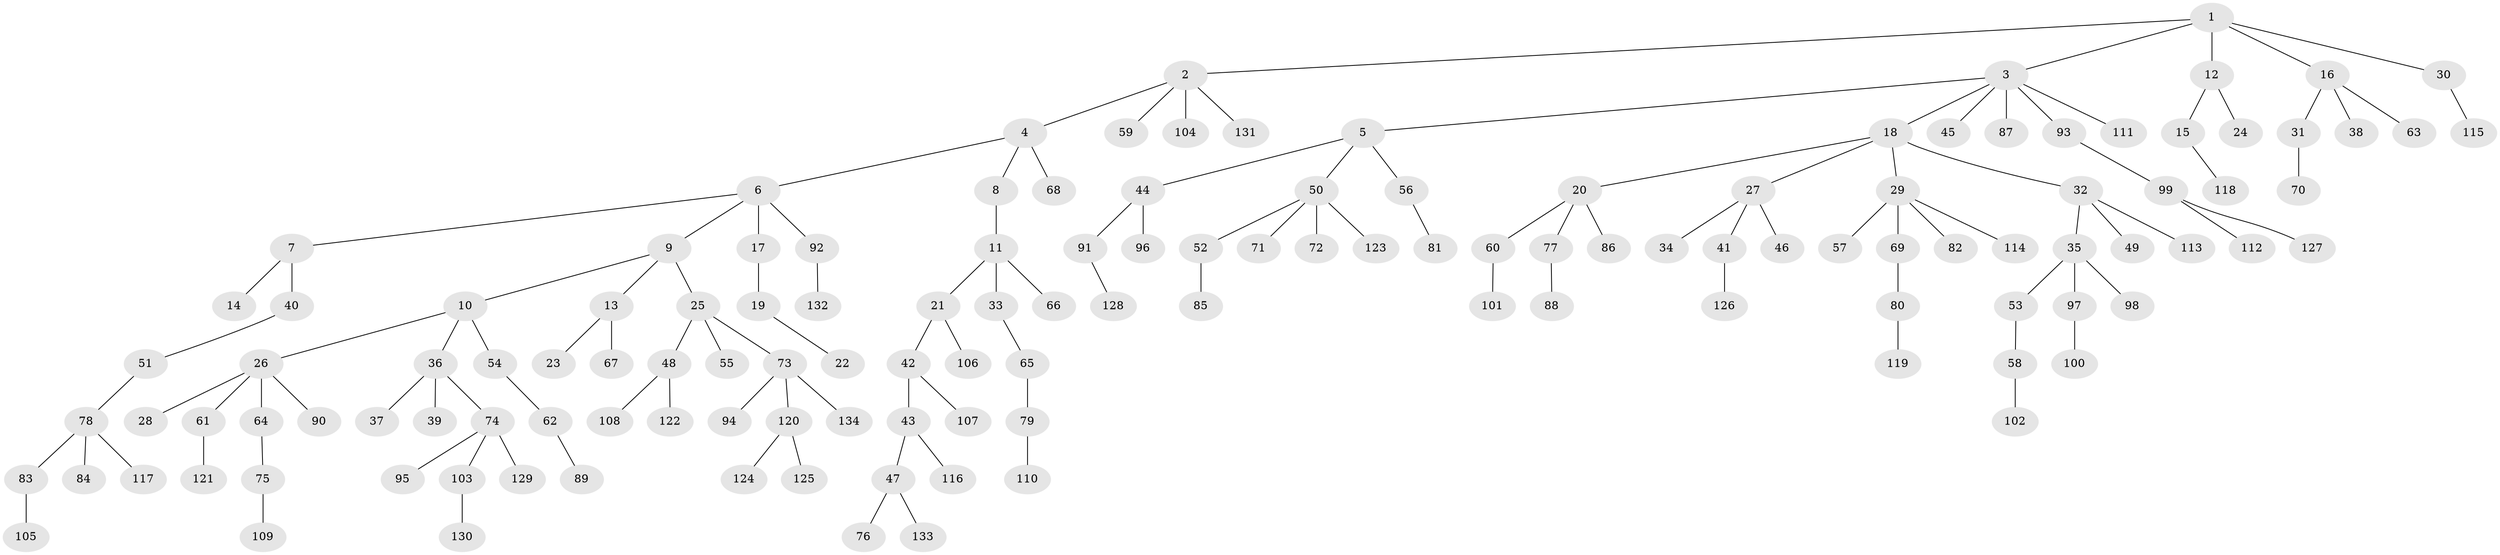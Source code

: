 // coarse degree distribution, {5: 0.042105263157894736, 4: 0.08421052631578947, 9: 0.010526315789473684, 7: 0.021052631578947368, 2: 0.16842105263157894, 6: 0.010526315789473684, 3: 0.06315789473684211, 1: 0.6}
// Generated by graph-tools (version 1.1) at 2025/52/02/27/25 19:52:09]
// undirected, 134 vertices, 133 edges
graph export_dot {
graph [start="1"]
  node [color=gray90,style=filled];
  1;
  2;
  3;
  4;
  5;
  6;
  7;
  8;
  9;
  10;
  11;
  12;
  13;
  14;
  15;
  16;
  17;
  18;
  19;
  20;
  21;
  22;
  23;
  24;
  25;
  26;
  27;
  28;
  29;
  30;
  31;
  32;
  33;
  34;
  35;
  36;
  37;
  38;
  39;
  40;
  41;
  42;
  43;
  44;
  45;
  46;
  47;
  48;
  49;
  50;
  51;
  52;
  53;
  54;
  55;
  56;
  57;
  58;
  59;
  60;
  61;
  62;
  63;
  64;
  65;
  66;
  67;
  68;
  69;
  70;
  71;
  72;
  73;
  74;
  75;
  76;
  77;
  78;
  79;
  80;
  81;
  82;
  83;
  84;
  85;
  86;
  87;
  88;
  89;
  90;
  91;
  92;
  93;
  94;
  95;
  96;
  97;
  98;
  99;
  100;
  101;
  102;
  103;
  104;
  105;
  106;
  107;
  108;
  109;
  110;
  111;
  112;
  113;
  114;
  115;
  116;
  117;
  118;
  119;
  120;
  121;
  122;
  123;
  124;
  125;
  126;
  127;
  128;
  129;
  130;
  131;
  132;
  133;
  134;
  1 -- 2;
  1 -- 3;
  1 -- 12;
  1 -- 16;
  1 -- 30;
  2 -- 4;
  2 -- 59;
  2 -- 104;
  2 -- 131;
  3 -- 5;
  3 -- 18;
  3 -- 45;
  3 -- 87;
  3 -- 93;
  3 -- 111;
  4 -- 6;
  4 -- 8;
  4 -- 68;
  5 -- 44;
  5 -- 50;
  5 -- 56;
  6 -- 7;
  6 -- 9;
  6 -- 17;
  6 -- 92;
  7 -- 14;
  7 -- 40;
  8 -- 11;
  9 -- 10;
  9 -- 13;
  9 -- 25;
  10 -- 26;
  10 -- 36;
  10 -- 54;
  11 -- 21;
  11 -- 33;
  11 -- 66;
  12 -- 15;
  12 -- 24;
  13 -- 23;
  13 -- 67;
  15 -- 118;
  16 -- 31;
  16 -- 38;
  16 -- 63;
  17 -- 19;
  18 -- 20;
  18 -- 27;
  18 -- 29;
  18 -- 32;
  19 -- 22;
  20 -- 60;
  20 -- 77;
  20 -- 86;
  21 -- 42;
  21 -- 106;
  25 -- 48;
  25 -- 55;
  25 -- 73;
  26 -- 28;
  26 -- 61;
  26 -- 64;
  26 -- 90;
  27 -- 34;
  27 -- 41;
  27 -- 46;
  29 -- 57;
  29 -- 69;
  29 -- 82;
  29 -- 114;
  30 -- 115;
  31 -- 70;
  32 -- 35;
  32 -- 49;
  32 -- 113;
  33 -- 65;
  35 -- 53;
  35 -- 97;
  35 -- 98;
  36 -- 37;
  36 -- 39;
  36 -- 74;
  40 -- 51;
  41 -- 126;
  42 -- 43;
  42 -- 107;
  43 -- 47;
  43 -- 116;
  44 -- 91;
  44 -- 96;
  47 -- 76;
  47 -- 133;
  48 -- 108;
  48 -- 122;
  50 -- 52;
  50 -- 71;
  50 -- 72;
  50 -- 123;
  51 -- 78;
  52 -- 85;
  53 -- 58;
  54 -- 62;
  56 -- 81;
  58 -- 102;
  60 -- 101;
  61 -- 121;
  62 -- 89;
  64 -- 75;
  65 -- 79;
  69 -- 80;
  73 -- 94;
  73 -- 120;
  73 -- 134;
  74 -- 95;
  74 -- 103;
  74 -- 129;
  75 -- 109;
  77 -- 88;
  78 -- 83;
  78 -- 84;
  78 -- 117;
  79 -- 110;
  80 -- 119;
  83 -- 105;
  91 -- 128;
  92 -- 132;
  93 -- 99;
  97 -- 100;
  99 -- 112;
  99 -- 127;
  103 -- 130;
  120 -- 124;
  120 -- 125;
}
